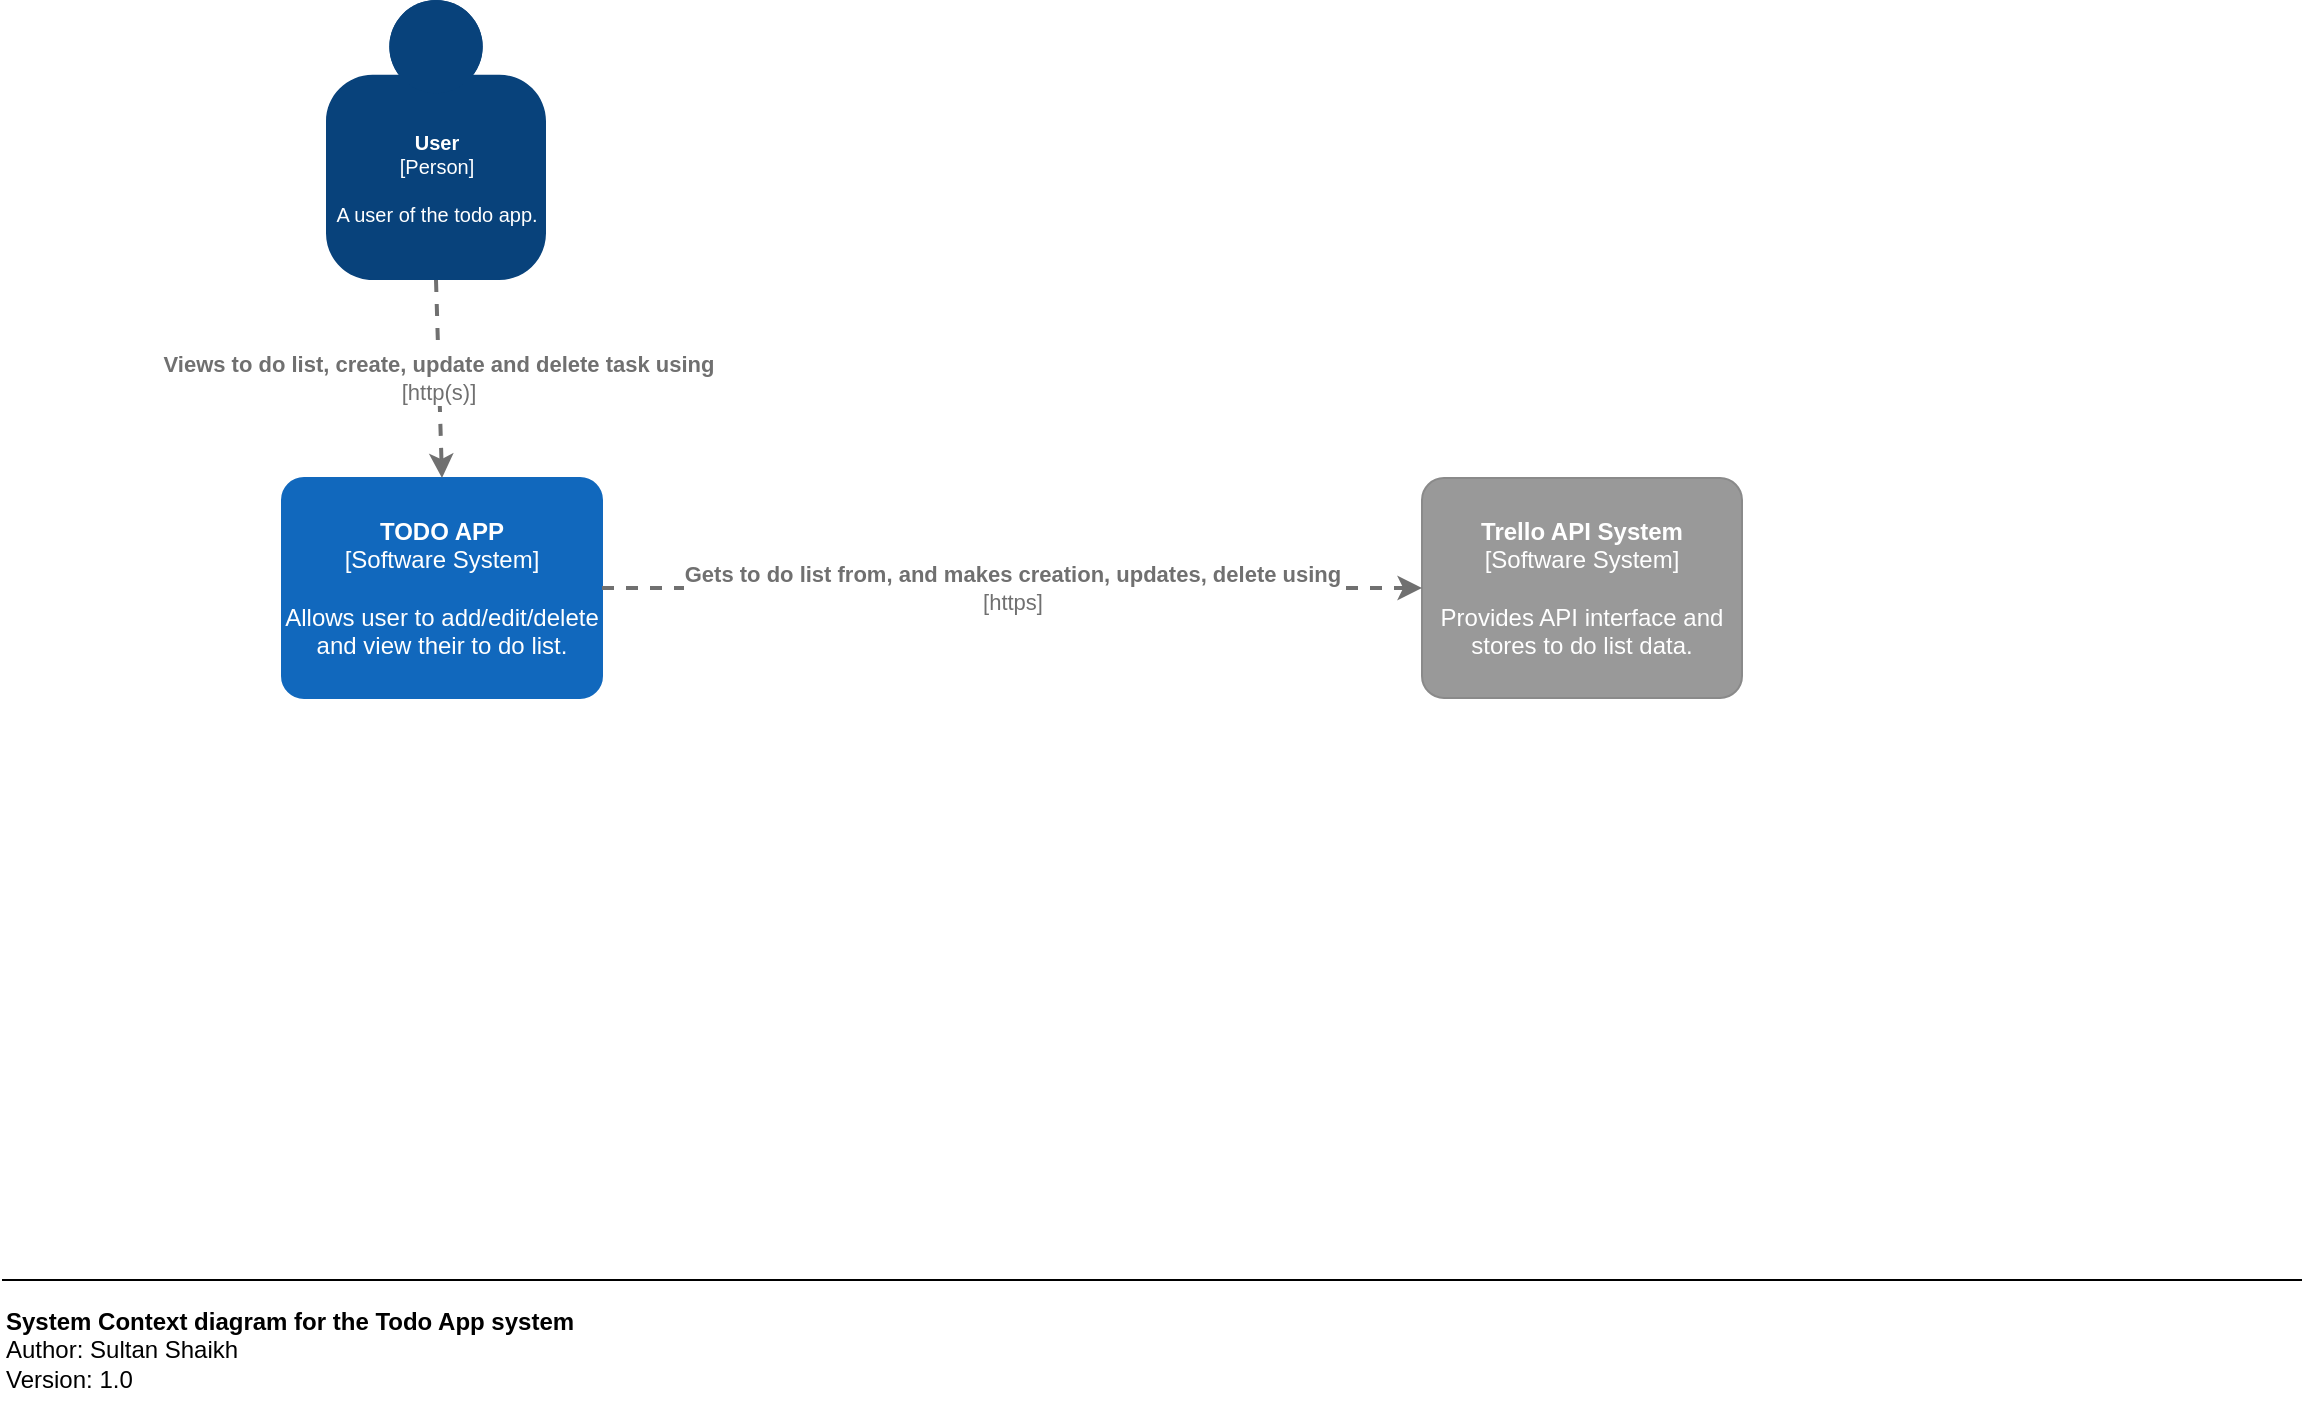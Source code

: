 <mxfile version="14.9.2" type="device" pages="3"><diagram id="kgpKYQtTHZ0yAKxKKP6v" name="Level 1"><mxGraphModel dx="1422" dy="794" grid="1" gridSize="10" guides="1" tooltips="1" connect="1" arrows="1" fold="1" page="1" pageScale="1" pageWidth="1169" pageHeight="827" background="none" math="0" shadow="0"><root><mxCell id="0"/><mxCell id="1" parent="0"/><object placeholders="1" c4Name="User" c4Type="Person" c4Description="A user of the todo app." label="&lt;b style=&quot;font-size: 10px;&quot;&gt;%c4Name%&lt;/b&gt;&lt;div style=&quot;font-size: 10px;&quot;&gt;[%c4Type%]&lt;/div&gt;&lt;br style=&quot;font-size: 10px;&quot;&gt;&lt;div style=&quot;font-size: 10px;&quot;&gt;%c4Description%&lt;/div&gt;" id="WAOtAxg8hcei1gkuif1x-1"><mxCell style="html=1;dashed=0;whitespace=wrap;fillColor=#08427b;strokeColor=none;fontColor=#ffffff;shape=mxgraph.c4.person;align=center;metaEdit=1;points=[[0.5,0,0],[1,0.5,0],[1,0.75,0],[0.75,1,0],[0.5,1,0],[0.25,1,0],[0,0.75,0],[0,0.5,0]];metaData={&quot;c4Type&quot;:{&quot;editable&quot;:false}};spacing=2;fontSize=10;" parent="1" vertex="1"><mxGeometry x="172" y="120" width="110.0" height="140" as="geometry"/></mxCell></object><object placeholders="1" c4Name="TODO APP" c4Type="Software System" c4Description="Allows user to add/edit/delete and view their to do list. " label="&lt;b&gt;%c4Name%&lt;/b&gt;&lt;div&gt;[%c4Type%]&lt;/div&gt;&lt;br&gt;&lt;div&gt;%c4Description%&lt;/div&gt;" id="WAOtAxg8hcei1gkuif1x-2"><mxCell style="rounded=1;whiteSpace=wrap;html=1;labelBackgroundColor=none;fillColor=#1168BD;fontColor=#ffffff;align=center;arcSize=10;strokeColor=#1168BD;metaEdit=1;metaData={&quot;c4Type&quot;:{&quot;editable&quot;:false}};points=[[0.25,0,0],[0.5,0,0],[0.75,0,0],[1,0.25,0],[1,0.5,0],[1,0.75,0],[0.75,1,0],[0.5,1,0],[0.25,1,0],[0,0.75,0],[0,0.5,0],[0,0.25,0]];" parent="1" vertex="1"><mxGeometry x="150" y="359" width="160" height="110.0" as="geometry"/></mxCell></object><object placeholders="1" c4Name="Trello API System" c4Type="Software System" c4Description="Provides API interface and stores to do list data." label="&lt;b&gt;%c4Name%&lt;/b&gt;&lt;div&gt;[%c4Type%]&lt;/div&gt;&lt;br&gt;&lt;div&gt;%c4Description%&lt;/div&gt;" id="WAOtAxg8hcei1gkuif1x-5"><mxCell style="rounded=1;whiteSpace=wrap;html=1;labelBackgroundColor=none;fillColor=#999999;fontColor=#ffffff;align=center;arcSize=10;strokeColor=#8A8A8A;metaEdit=1;metaData={&quot;c4Type&quot;:{&quot;editable&quot;:false}};points=[[0.25,0,0],[0.5,0,0],[0.75,0,0],[1,0.25,0],[1,0.5,0],[1,0.75,0],[0.75,1,0],[0.5,1,0],[0.25,1,0],[0,0.75,0],[0,0.5,0],[0,0.25,0]];" parent="1" vertex="1"><mxGeometry x="720" y="359" width="160" height="110.0" as="geometry"/></mxCell></object><mxCell id="WAOtAxg8hcei1gkuif1x-6" value="&lt;b&gt;System Context diagram for the Todo App system&lt;/b&gt;&lt;br&gt;Author: Sultan Shaikh&lt;br&gt;Version: 1.0" style="text;html=1;strokeColor=none;fillColor=none;align=left;verticalAlign=middle;whiteSpace=wrap;rounded=0;labelBorderColor=none;" parent="1" vertex="1"><mxGeometry x="10" y="770" width="350" height="50" as="geometry"/></mxCell><mxCell id="WAOtAxg8hcei1gkuif1x-9" value="" style="endArrow=none;html=1;" parent="1" edge="1"><mxGeometry width="50" height="50" relative="1" as="geometry"><mxPoint x="1160" y="760" as="sourcePoint"/><mxPoint x="10" y="760" as="targetPoint"/></mxGeometry></mxCell><object placeholders="1" c4Type="Relationship" c4Technology="http(s)" c4Description="Views to do list, create, update and delete task using" label="&lt;div style=&quot;text-align: left&quot;&gt;&lt;div style=&quot;text-align: center&quot;&gt;&lt;b&gt;%c4Description%&lt;/b&gt;&lt;/div&gt;&lt;div style=&quot;text-align: center&quot;&gt;[%c4Technology%]&lt;/div&gt;&lt;/div&gt;" id="DfwRT9nOpPsnpvoKlz-B-1"><mxCell style="edgeStyle=none;rounded=0;html=1;entryX=0.5;entryY=0;jettySize=auto;orthogonalLoop=1;strokeColor=#707070;strokeWidth=2;fontColor=#707070;jumpStyle=none;dashed=1;metaEdit=1;metaData={&quot;c4Type&quot;:{&quot;editable&quot;:false}};exitX=0.5;exitY=1;exitDx=0;exitDy=0;exitPerimeter=0;entryDx=0;entryDy=0;entryPerimeter=0;" edge="1" parent="1" source="WAOtAxg8hcei1gkuif1x-1" target="WAOtAxg8hcei1gkuif1x-2"><mxGeometry width="160" relative="1" as="geometry"><mxPoint x="40" y="190" as="sourcePoint"/><mxPoint x="40" y="340" as="targetPoint"/></mxGeometry></mxCell></object><object placeholders="1" c4Type="Relationship" c4Technology="https" c4Description="Gets to do list from, and makes creation, updates, delete using" label="&lt;div style=&quot;text-align: left&quot;&gt;&lt;div style=&quot;text-align: center&quot;&gt;&lt;b&gt;%c4Description%&lt;/b&gt;&lt;/div&gt;&lt;div style=&quot;text-align: center&quot;&gt;[%c4Technology%]&lt;/div&gt;&lt;/div&gt;" id="DfwRT9nOpPsnpvoKlz-B-2"><mxCell style="edgeStyle=none;rounded=0;html=1;entryX=0;entryY=0.5;jettySize=auto;orthogonalLoop=1;strokeColor=#707070;strokeWidth=2;fontColor=#707070;jumpStyle=none;dashed=1;metaEdit=1;metaData={&quot;c4Type&quot;:{&quot;editable&quot;:false}};exitX=1;exitY=0.5;exitDx=0;exitDy=0;exitPerimeter=0;entryDx=0;entryDy=0;entryPerimeter=0;" edge="1" parent="1" source="WAOtAxg8hcei1gkuif1x-2" target="WAOtAxg8hcei1gkuif1x-5"><mxGeometry width="160" relative="1" as="geometry"><mxPoint x="690" y="570" as="sourcePoint"/><mxPoint x="850" y="570" as="targetPoint"/></mxGeometry></mxCell></object></root></mxGraphModel></diagram><diagram name="Level 2" id="pra2IygcPxXeJhv0yBcj"><mxGraphModel dx="1422" dy="794" grid="1" gridSize="10" guides="1" tooltips="1" connect="1" arrows="1" fold="1" page="1" pageScale="1" pageWidth="1169" pageHeight="827" background="none" math="0" shadow="0"><root><mxCell id="qCKUVwhiEDWnvK52ocBu-0"/><mxCell id="qCKUVwhiEDWnvK52ocBu-1" parent="qCKUVwhiEDWnvK52ocBu-0"/><object placeholders="1" c4Name="User" c4Type="Person" c4Description="A user of the todo app." label="&lt;b style=&quot;font-size: 10px;&quot;&gt;%c4Name%&lt;/b&gt;&lt;div style=&quot;font-size: 10px;&quot;&gt;[%c4Type%]&lt;/div&gt;&lt;br style=&quot;font-size: 10px;&quot;&gt;&lt;div style=&quot;font-size: 10px;&quot;&gt;%c4Description%&lt;/div&gt;" id="qCKUVwhiEDWnvK52ocBu-3"><mxCell style="html=1;dashed=0;whitespace=wrap;fillColor=#08427b;strokeColor=none;fontColor=#ffffff;shape=mxgraph.c4.person;align=center;metaEdit=1;points=[[0.5,0,0],[1,0.5,0],[1,0.75,0],[0.75,1,0],[0.5,1,0],[0.25,1,0],[0,0.75,0],[0,0.5,0]];metaData={&quot;c4Type&quot;:{&quot;editable&quot;:false}};spacing=2;fontSize=10;" parent="qCKUVwhiEDWnvK52ocBu-1" vertex="1"><mxGeometry x="255" y="20" width="110.0" height="140" as="geometry"/></mxCell></object><object placeholders="1" c4Name="Trello API System" c4Type="Software System" c4Description="Provides API interface and stores to do list data." label="&lt;b&gt;%c4Name%&lt;/b&gt;&lt;div&gt;[%c4Type%]&lt;/div&gt;&lt;br&gt;&lt;div&gt;%c4Description%&lt;/div&gt;" id="qCKUVwhiEDWnvK52ocBu-5"><mxCell style="rounded=1;whiteSpace=wrap;html=1;labelBackgroundColor=none;fillColor=#999999;fontColor=#ffffff;align=center;arcSize=10;strokeColor=#8A8A8A;metaEdit=1;metaData={&quot;c4Type&quot;:{&quot;editable&quot;:false}};points=[[0.25,0,0],[0.5,0,0],[0.75,0,0],[1,0.25,0],[1,0.5,0],[1,0.75,0],[0.75,1,0],[0.5,1,0],[0.25,1,0],[0,0.75,0],[0,0.5,0],[0,0.25,0]];" parent="qCKUVwhiEDWnvK52ocBu-1" vertex="1"><mxGeometry x="680" y="620" width="180" height="110" as="geometry"/></mxCell></object><mxCell id="qCKUVwhiEDWnvK52ocBu-6" value="&lt;b&gt;Container diagram for the Todo App system&lt;/b&gt;&lt;br&gt;Author: Sultan Shaikh&lt;br&gt;Version: 1.0" style="text;html=1;strokeColor=none;fillColor=none;align=left;verticalAlign=middle;whiteSpace=wrap;rounded=0;labelBorderColor=none;" parent="qCKUVwhiEDWnvK52ocBu-1" vertex="1"><mxGeometry x="10" y="770" width="350" height="50" as="geometry"/></mxCell><mxCell id="qCKUVwhiEDWnvK52ocBu-7" value="" style="endArrow=none;html=1;" parent="qCKUVwhiEDWnvK52ocBu-1" edge="1"><mxGeometry width="50" height="50" relative="1" as="geometry"><mxPoint x="1160" y="760" as="sourcePoint"/><mxPoint x="10" y="760" as="targetPoint"/></mxGeometry></mxCell><object placeholders="1" c4Name="TODO APP" c4Type="ExecutionEnvironment" c4Application="Software System" label="&lt;div style=&quot;text-align: left&quot;&gt;%c4Name%&lt;/div&gt;&lt;div style=&quot;text-align: left&quot;&gt;[%c4Application%]&lt;/div&gt;" id="3Kc8K5e8Q_kUzzw1L9Vd-0"><mxCell style="rounded=1;whiteSpace=wrap;html=1;labelBackgroundColor=none;fillColor=#ffffff;fontColor=#000000;align=left;arcSize=5;strokeColor=#000000;verticalAlign=bottom;metaEdit=1;metaData={&quot;c4Type&quot;:{&quot;editable&quot;:false}};points=[[0.25,0,0],[0.5,0,0],[0.75,0,0],[1,0.25,0],[1,0.5,0],[1,0.75,0],[0.75,1,0],[0.5,1,0],[0.25,1,0],[0,0.75,0],[0,0.5,0],[0,0.25,0]];dashed=1;fontSize=10;" parent="qCKUVwhiEDWnvK52ocBu-1" vertex="1"><mxGeometry x="200" y="265" width="690" height="320" as="geometry"/></mxCell></object><object placeholders="1" c4Name="Web Application" c4Type="Container" c4Technology="Python and Flask" c4Description="Provides all of the todo functionality to users via their web browser." label="&lt;b&gt;%c4Name%&lt;/b&gt;&lt;div&gt;[%c4Type%: %c4Technology%]&lt;/div&gt;&lt;br&gt;&lt;div&gt;%c4Description%&lt;/div&gt;" id="3Kc8K5e8Q_kUzzw1L9Vd-1"><mxCell style="rounded=1;whiteSpace=wrap;html=1;labelBackgroundColor=none;fillColor=#438DD5;fontColor=#ffffff;align=center;arcSize=10;strokeColor=#3C7FC0;metaEdit=1;metaData={&quot;c4Type&quot;:{&quot;editable&quot;:false}};points=[[0.25,0,0],[0.5,0,0],[0.75,0,0],[1,0.25,0],[1,0.5,0],[1,0.75,0],[0.75,1,0],[0.5,1,0],[0.25,1,0],[0,0.75,0],[0,0.5,0],[0,0.25,0]];dashed=1;fontSize=10;" parent="qCKUVwhiEDWnvK52ocBu-1" vertex="1"><mxGeometry x="700" y="370" width="160" height="110.0" as="geometry"/></mxCell></object><object placeholders="1" c4Type="Relationship" c4Technology="JSON/HTTPS" c4Description="Makes API calls to" label="&lt;div style=&quot;text-align: left&quot;&gt;&lt;div style=&quot;text-align: center&quot;&gt;&lt;b&gt;%c4Description%&lt;/b&gt;&lt;/div&gt;&lt;div style=&quot;text-align: center&quot;&gt;[%c4Technology%]&lt;/div&gt;&lt;/div&gt;" id="3Kc8K5e8Q_kUzzw1L9Vd-3"><mxCell style="edgeStyle=none;rounded=0;html=1;entryX=0.556;entryY=-0.036;jettySize=auto;orthogonalLoop=1;strokeColor=#707070;strokeWidth=2;fontColor=#707070;jumpStyle=none;dashed=1;metaEdit=1;metaData={&quot;c4Type&quot;:{&quot;editable&quot;:false}};fontSize=10;entryDx=0;entryDy=0;entryPerimeter=0;exitX=0.5;exitY=1;exitDx=0;exitDy=0;exitPerimeter=0;" parent="qCKUVwhiEDWnvK52ocBu-1" source="3Kc8K5e8Q_kUzzw1L9Vd-1" target="qCKUVwhiEDWnvK52ocBu-5" edge="1"><mxGeometry width="160" relative="1" as="geometry"><mxPoint x="960" y="570" as="sourcePoint"/><mxPoint x="710" y="420" as="targetPoint"/></mxGeometry></mxCell></object><object placeholders="1" c4Type="Relationship" c4Technology="javscript/html/http" c4Description="Visits using http(s) to view to do list, create, update and delete task using" label="&lt;div style=&quot;text-align: left&quot;&gt;&lt;div style=&quot;text-align: center&quot;&gt;&lt;b&gt;%c4Description%&lt;/b&gt;&lt;/div&gt;&lt;div style=&quot;text-align: center&quot;&gt;[%c4Technology%]&lt;/div&gt;&lt;/div&gt;" id="3Kc8K5e8Q_kUzzw1L9Vd-4"><mxCell style="edgeStyle=none;rounded=0;html=1;jettySize=auto;orthogonalLoop=1;strokeColor=#707070;strokeWidth=2;fontColor=#707070;jumpStyle=none;dashed=1;metaEdit=1;metaData={&quot;c4Type&quot;:{&quot;editable&quot;:false}};fontSize=10;exitX=0.5;exitY=1;exitDx=0;exitDy=0;exitPerimeter=0;" parent="qCKUVwhiEDWnvK52ocBu-1" source="qCKUVwhiEDWnvK52ocBu-3" edge="1"><mxGeometry x="-0.474" width="160" relative="1" as="geometry"><mxPoint x="160" y="160" as="sourcePoint"/><mxPoint x="310" y="370" as="targetPoint"/><mxPoint as="offset"/></mxGeometry></mxCell></object><mxCell id="-tHGpm1AFyPbBvP7RFzu-4" style="edgeStyle=orthogonalEdgeStyle;rounded=0;orthogonalLoop=1;jettySize=auto;html=1;fontSize=10;entryX=0;entryY=0.5;entryDx=0;entryDy=0;entryPerimeter=0;" parent="qCKUVwhiEDWnvK52ocBu-1" source="-tHGpm1AFyPbBvP7RFzu-2" target="-tHGpm1AFyPbBvP7RFzu-3" edge="1"><mxGeometry relative="1" as="geometry"/></mxCell><object placeholders="1" c4Name="Web Server" c4Type="Container" c4Technology="gunicorn" c4Description="Provides entry point to the software system and provides communication path to our application" label="&lt;b&gt;%c4Name%&lt;/b&gt;&lt;div&gt;[%c4Type%: %c4Technology%]&lt;/div&gt;&lt;br&gt;&lt;div&gt;%c4Description%&lt;/div&gt;" id="-tHGpm1AFyPbBvP7RFzu-2"><mxCell style="rounded=1;whiteSpace=wrap;html=1;labelBackgroundColor=none;fillColor=#438DD5;fontColor=#ffffff;align=center;arcSize=10;strokeColor=#3C7FC0;metaEdit=1;metaData={&quot;c4Type&quot;:{&quot;editable&quot;:false}};points=[[0.25,0,0],[0.5,0,0],[0.75,0,0],[1,0.25,0],[1,0.5,0],[1,0.75,0],[0.75,1,0],[0.5,1,0],[0.25,1,0],[0,0.75,0],[0,0.5,0],[0,0.25,0]];dashed=1;fontSize=10;" parent="qCKUVwhiEDWnvK52ocBu-1" vertex="1"><mxGeometry x="230" y="370" width="160" height="110.0" as="geometry"/></mxCell></object><object placeholders="1" c4Name="Flask Application" c4Type="Container" c4Technology="Python and Flask" c4Description="Accepts incoming requests from gunicorn, routes them to our application based on requests." label="&lt;b&gt;%c4Name%&lt;/b&gt;&lt;div&gt;[%c4Type%: %c4Technology%]&lt;/div&gt;&lt;br&gt;&lt;div&gt;%c4Description%&lt;/div&gt;" id="-tHGpm1AFyPbBvP7RFzu-3"><mxCell style="rounded=1;whiteSpace=wrap;html=1;labelBackgroundColor=none;fillColor=#438DD5;fontColor=#ffffff;align=center;arcSize=10;strokeColor=#3C7FC0;metaEdit=1;metaData={&quot;c4Type&quot;:{&quot;editable&quot;:false}};points=[[0.25,0,0],[0.5,0,0],[0.75,0,0],[1,0.25,0],[1,0.5,0],[1,0.75,0],[0.75,1,0],[0.5,1,0],[0.25,1,0],[0,0.75,0],[0,0.5,0],[0,0.25,0]];dashed=1;fontSize=10;" parent="qCKUVwhiEDWnvK52ocBu-1" vertex="1"><mxGeometry x="480" y="370" width="160" height="110.0" as="geometry"/></mxCell></object><mxCell id="XOsEtIIdWXGhhyPYdD_M-1" style="edgeStyle=orthogonalEdgeStyle;rounded=0;orthogonalLoop=1;jettySize=auto;html=1;fontSize=10;entryX=0;entryY=0.5;entryDx=0;entryDy=0;entryPerimeter=0;exitX=1;exitY=0.5;exitDx=0;exitDy=0;exitPerimeter=0;" edge="1" parent="qCKUVwhiEDWnvK52ocBu-1" source="-tHGpm1AFyPbBvP7RFzu-3" target="3Kc8K5e8Q_kUzzw1L9Vd-1"><mxGeometry relative="1" as="geometry"><mxPoint x="400" y="435" as="sourcePoint"/><mxPoint x="490" y="435" as="targetPoint"/></mxGeometry></mxCell></root></mxGraphModel></diagram><diagram name="Level 3" id="dr-oWkv3M7rmclIw1AwC"><mxGraphModel dx="1422" dy="794" grid="1" gridSize="10" guides="1" tooltips="1" connect="1" arrows="1" fold="1" page="1" pageScale="1" pageWidth="1169" pageHeight="827" background="none" math="0" shadow="0"><root><mxCell id="jwTquMp9yy_VFZEgMEk8-0"/><mxCell id="jwTquMp9yy_VFZEgMEk8-1" parent="jwTquMp9yy_VFZEgMEk8-0"/><object placeholders="1" c4Name="User" c4Type="Person" c4Description="A user of the todo app." label="&lt;b style=&quot;font-size: 10px;&quot;&gt;%c4Name%&lt;/b&gt;&lt;div style=&quot;font-size: 10px;&quot;&gt;[%c4Type%]&lt;/div&gt;&lt;br style=&quot;font-size: 10px;&quot;&gt;&lt;div style=&quot;font-size: 10px;&quot;&gt;%c4Description%&lt;/div&gt;" id="jwTquMp9yy_VFZEgMEk8-2"><mxCell style="html=1;dashed=0;whitespace=wrap;fillColor=#08427b;strokeColor=none;fontColor=#ffffff;shape=mxgraph.c4.person;align=center;metaEdit=1;points=[[0.5,0,0],[1,0.5,0],[1,0.75,0],[0.75,1,0],[0.5,1,0],[0.25,1,0],[0,0.75,0],[0,0.5,0]];metaData={&quot;c4Type&quot;:{&quot;editable&quot;:false}};spacing=2;fontSize=10;" parent="jwTquMp9yy_VFZEgMEk8-1" vertex="1"><mxGeometry x="410" y="40" width="110.0" height="140" as="geometry"/></mxCell></object><object placeholders="1" c4Name="Trello API System" c4Type="Software System" c4Description="Provides API interface and stores to do list data." label="&lt;b&gt;%c4Name%&lt;/b&gt;&lt;div&gt;[%c4Type%]&lt;/div&gt;&lt;br&gt;&lt;div&gt;%c4Description%&lt;/div&gt;" id="jwTquMp9yy_VFZEgMEk8-3"><mxCell style="rounded=1;whiteSpace=wrap;html=1;labelBackgroundColor=none;fillColor=#999999;fontColor=#ffffff;align=center;arcSize=10;strokeColor=#8A8A8A;metaEdit=1;metaData={&quot;c4Type&quot;:{&quot;editable&quot;:false}};points=[[0.25,0,0],[0.5,0,0],[0.75,0,0],[1,0.25,0],[1,0.5,0],[1,0.75,0],[0.75,1,0],[0.5,1,0],[0.25,1,0],[0,0.75,0],[0,0.5,0],[0,0.25,0]];" parent="jwTquMp9yy_VFZEgMEk8-1" vertex="1"><mxGeometry x="470" y="610" width="160" height="110.0" as="geometry"/></mxCell></object><mxCell id="jwTquMp9yy_VFZEgMEk8-4" value="&lt;b&gt;Component diagram for the Todo App system - Web Application&amp;nbsp;&lt;/b&gt;&lt;br&gt;Author: Sultan Shaikh&lt;br&gt;Version: 1.0" style="text;html=1;strokeColor=none;fillColor=none;align=left;verticalAlign=middle;whiteSpace=wrap;rounded=0;labelBorderColor=none;" parent="jwTquMp9yy_VFZEgMEk8-1" vertex="1"><mxGeometry x="10" y="770" width="390" height="50" as="geometry"/></mxCell><mxCell id="jwTquMp9yy_VFZEgMEk8-5" value="" style="endArrow=none;html=1;" parent="jwTquMp9yy_VFZEgMEk8-1" edge="1"><mxGeometry width="50" height="50" relative="1" as="geometry"><mxPoint x="1160" y="760" as="sourcePoint"/><mxPoint x="10" y="760" as="targetPoint"/></mxGeometry></mxCell><object placeholders="1" c4Name="Web Application" c4Type="ExecutionEnvironment" c4Application="Component" label="&lt;div style=&quot;text-align: left&quot;&gt;%c4Name%&lt;/div&gt;&lt;div style=&quot;text-align: left&quot;&gt;[%c4Application%]&lt;/div&gt;" id="jwTquMp9yy_VFZEgMEk8-6"><mxCell style="rounded=1;whiteSpace=wrap;html=1;labelBackgroundColor=none;fillColor=#ffffff;fontColor=#000000;align=left;arcSize=5;strokeColor=#000000;verticalAlign=bottom;metaEdit=1;metaData={&quot;c4Type&quot;:{&quot;editable&quot;:false}};points=[[0.25,0,0],[0.5,0,0],[0.75,0,0],[1,0.25,0],[1,0.5,0],[1,0.75,0],[0.75,1,0],[0.5,1,0],[0.25,1,0],[0,0.75,0],[0,0.5,0],[0,0.25,0]];dashed=1;fontSize=10;" parent="jwTquMp9yy_VFZEgMEk8-1" vertex="1"><mxGeometry x="40" y="265" width="1080" height="320" as="geometry"/></mxCell></object><object placeholders="1" c4Type="Relationship" c4Technology="JSON/HTTPS" c4Description="Makes API calls to" label="&lt;div style=&quot;text-align: left&quot;&gt;&lt;div style=&quot;text-align: center&quot;&gt;&lt;b&gt;%c4Description%&lt;/b&gt;&lt;/div&gt;&lt;div style=&quot;text-align: center&quot;&gt;[%c4Technology%]&lt;/div&gt;&lt;/div&gt;" id="jwTquMp9yy_VFZEgMEk8-8"><mxCell style="edgeStyle=none;rounded=0;html=1;entryX=0.5;entryY=0;jettySize=auto;orthogonalLoop=1;strokeColor=#707070;strokeWidth=2;fontColor=#707070;jumpStyle=none;dashed=1;metaEdit=1;metaData={&quot;c4Type&quot;:{&quot;editable&quot;:false}};fontSize=10;entryDx=0;entryDy=0;entryPerimeter=0;exitX=0.5;exitY=1;exitDx=0;exitDy=0;exitPerimeter=0;" parent="jwTquMp9yy_VFZEgMEk8-1" source="jwTquMp9yy_VFZEgMEk8-10" target="jwTquMp9yy_VFZEgMEk8-3" edge="1"><mxGeometry width="160" relative="1" as="geometry"><mxPoint x="550" y="420" as="sourcePoint"/><mxPoint x="710" y="420" as="targetPoint"/></mxGeometry></mxCell></object><object placeholders="1" c4Type="Relationship" c4Technology="html/http" c4Description="Create" label="&lt;div style=&quot;text-align: left&quot;&gt;&lt;div style=&quot;text-align: center&quot;&gt;&lt;b&gt;%c4Description%&lt;/b&gt;&lt;/div&gt;&lt;div style=&quot;text-align: center&quot;&gt;[%c4Technology%]&lt;/div&gt;&lt;/div&gt;" id="jwTquMp9yy_VFZEgMEk8-9"><mxCell style="edgeStyle=none;rounded=0;html=1;jettySize=auto;orthogonalLoop=1;strokeColor=#707070;strokeWidth=2;fontColor=#707070;jumpStyle=none;dashed=1;metaEdit=1;metaData={&quot;c4Type&quot;:{&quot;editable&quot;:false}};fontSize=10;exitX=0.5;exitY=1;exitDx=0;exitDy=0;exitPerimeter=0;entryX=0.75;entryY=0;entryDx=0;entryDy=0;entryPerimeter=0;" parent="jwTquMp9yy_VFZEgMEk8-1" source="jwTquMp9yy_VFZEgMEk8-2" target="jwTquMp9yy_VFZEgMEk8-10" edge="1"><mxGeometry x="-0.474" width="160" relative="1" as="geometry"><mxPoint x="160" y="160" as="sourcePoint"/><mxPoint x="465" y="370" as="targetPoint"/><mxPoint as="offset"/></mxGeometry></mxCell></object><object placeholders="1" c4Name="Create Task" c4Type="Component" c4Technology="PYTHON/FLASK" c4Description="Provides user the ability to create new task" label="&lt;b&gt;%c4Name%&lt;/b&gt;&lt;div&gt;[%c4Type%: %c4Technology%]&lt;/div&gt;&lt;br&gt;&lt;div&gt;%c4Description%&lt;/div&gt;" id="jwTquMp9yy_VFZEgMEk8-10"><mxCell style="rounded=1;whiteSpace=wrap;html=1;labelBackgroundColor=none;fillColor=#85BBF0;fontColor=#ffffff;align=center;arcSize=10;strokeColor=#78A8D8;metaEdit=1;metaData={&quot;c4Type&quot;:{&quot;editable&quot;:false}};points=[[0.25,0,0],[0.5,0,0],[0.75,0,0],[1,0.25,0],[1,0.5,0],[1,0.75,0],[0.75,1,0],[0.5,1,0],[0.25,1,0],[0,0.75,0],[0,0.5,0],[0,0.25,0]];dashed=1;fontSize=10;" parent="jwTquMp9yy_VFZEgMEk8-1" vertex="1"><mxGeometry x="230" y="290" width="160" height="110.0" as="geometry"/></mxCell></object><object placeholders="1" c4Name="Update Task" c4Type="Component" c4Technology="PYTHON/FLASK" c4Description="Provides user the ability to update new task" label="&lt;b&gt;%c4Name%&lt;/b&gt;&lt;div&gt;[%c4Type%: %c4Technology%]&lt;/div&gt;&lt;br&gt;&lt;div&gt;%c4Description%&lt;/div&gt;" id="jwTquMp9yy_VFZEgMEk8-11"><mxCell style="rounded=1;whiteSpace=wrap;html=1;labelBackgroundColor=none;fillColor=#85BBF0;fontColor=#ffffff;align=center;arcSize=10;strokeColor=#78A8D8;metaEdit=1;metaData={&quot;c4Type&quot;:{&quot;editable&quot;:false}};points=[[0.25,0,0],[0.5,0,0],[0.75,0,0],[1,0.25,0],[1,0.5,0],[1,0.75,0],[0.75,1,0],[0.5,1,0],[0.25,1,0],[0,0.75,0],[0,0.5,0],[0,0.25,0]];dashed=1;fontSize=10;" parent="jwTquMp9yy_VFZEgMEk8-1" vertex="1"><mxGeometry x="470" y="289" width="160" height="110.0" as="geometry"/></mxCell></object><object placeholders="1" c4Name="Delete Task" c4Type="Component" c4Technology="PYTHON/FLASK" c4Description="Provides user the ability to delete new task" label="&lt;b&gt;%c4Name%&lt;/b&gt;&lt;div&gt;[%c4Type%: %c4Technology%]&lt;/div&gt;&lt;br&gt;&lt;div&gt;%c4Description%&lt;/div&gt;" id="jwTquMp9yy_VFZEgMEk8-12"><mxCell style="rounded=1;whiteSpace=wrap;html=1;labelBackgroundColor=none;fillColor=#85BBF0;fontColor=#ffffff;align=center;arcSize=10;strokeColor=#78A8D8;metaEdit=1;metaData={&quot;c4Type&quot;:{&quot;editable&quot;:false}};points=[[0.25,0,0],[0.5,0,0],[0.75,0,0],[1,0.25,0],[1,0.5,0],[1,0.75,0],[0.75,1,0],[0.5,1,0],[0.25,1,0],[0,0.75,0],[0,0.5,0],[0,0.25,0]];dashed=1;fontSize=10;" parent="jwTquMp9yy_VFZEgMEk8-1" vertex="1"><mxGeometry x="710" y="290" width="160" height="110.0" as="geometry"/></mxCell></object><object placeholders="1" c4Type="Relationship" c4Technology="html/http" c4Description="Delete" label="&lt;div style=&quot;text-align: left&quot;&gt;&lt;div style=&quot;text-align: center&quot;&gt;&lt;b&gt;%c4Description%&lt;/b&gt;&lt;/div&gt;&lt;div style=&quot;text-align: center&quot;&gt;[%c4Technology%]&lt;/div&gt;&lt;/div&gt;" id="jwTquMp9yy_VFZEgMEk8-14"><mxCell style="edgeStyle=none;rounded=0;html=1;jettySize=auto;orthogonalLoop=1;strokeColor=#707070;strokeWidth=2;fontColor=#707070;jumpStyle=none;dashed=1;metaEdit=1;metaData={&quot;c4Type&quot;:{&quot;editable&quot;:false}};fontSize=10;" parent="jwTquMp9yy_VFZEgMEk8-1" target="jwTquMp9yy_VFZEgMEk8-12" edge="1"><mxGeometry x="-0.167" width="160" relative="1" as="geometry"><mxPoint x="465" y="180" as="sourcePoint"/><mxPoint x="880" y="160" as="targetPoint"/><mxPoint as="offset"/><Array as="points"><mxPoint x="785" y="180"/></Array></mxGeometry></mxCell></object><object placeholders="1" c4Type="Relationship" c4Technology="html/http" c4Description="Update" label="&lt;div style=&quot;text-align: left&quot;&gt;&lt;div style=&quot;text-align: center&quot;&gt;&lt;b&gt;%c4Description%&lt;/b&gt;&lt;/div&gt;&lt;div style=&quot;text-align: center&quot;&gt;[%c4Technology%]&lt;/div&gt;&lt;/div&gt;" id="jwTquMp9yy_VFZEgMEk8-15"><mxCell style="edgeStyle=none;rounded=0;html=1;jettySize=auto;orthogonalLoop=1;strokeColor=#707070;strokeWidth=2;fontColor=#707070;jumpStyle=none;dashed=1;metaEdit=1;metaData={&quot;c4Type&quot;:{&quot;editable&quot;:false}};fontSize=10;entryX=0.463;entryY=-0.009;entryDx=0;entryDy=0;entryPerimeter=0;" parent="jwTquMp9yy_VFZEgMEk8-1" target="jwTquMp9yy_VFZEgMEk8-11" edge="1"><mxGeometry x="-0.474" width="160" relative="1" as="geometry"><mxPoint x="460" y="180" as="sourcePoint"/><mxPoint x="370" y="310" as="targetPoint"/><mxPoint as="offset"/></mxGeometry></mxCell></object><object placeholders="1" c4Type="Relationship" c4Technology="JSON/HTTPS" c4Description="Makes API calls to" label="&lt;div style=&quot;text-align: left&quot;&gt;&lt;div style=&quot;text-align: center&quot;&gt;&lt;b&gt;%c4Description%&lt;/b&gt;&lt;/div&gt;&lt;div style=&quot;text-align: center&quot;&gt;[%c4Technology%]&lt;/div&gt;&lt;/div&gt;" id="jwTquMp9yy_VFZEgMEk8-17"><mxCell style="edgeStyle=none;rounded=0;html=1;entryX=0.5;entryY=0;jettySize=auto;orthogonalLoop=1;strokeColor=#707070;strokeWidth=2;fontColor=#707070;jumpStyle=none;dashed=1;metaEdit=1;metaData={&quot;c4Type&quot;:{&quot;editable&quot;:false}};fontSize=10;entryDx=0;entryDy=0;entryPerimeter=0;exitX=0.5;exitY=1;exitDx=0;exitDy=0;exitPerimeter=0;" parent="jwTquMp9yy_VFZEgMEk8-1" source="jwTquMp9yy_VFZEgMEk8-11" target="jwTquMp9yy_VFZEgMEk8-3" edge="1"><mxGeometry width="160" relative="1" as="geometry"><mxPoint x="320" y="410" as="sourcePoint"/><mxPoint x="480" y="681.05" as="targetPoint"/></mxGeometry></mxCell></object><object placeholders="1" c4Type="Relationship" c4Technology="JSON/HTTPS" c4Description="Makes API calls to" label="&lt;div style=&quot;text-align: left&quot;&gt;&lt;div style=&quot;text-align: center&quot;&gt;&lt;b&gt;%c4Description%&lt;/b&gt;&lt;/div&gt;&lt;div style=&quot;text-align: center&quot;&gt;[%c4Technology%]&lt;/div&gt;&lt;/div&gt;" id="jwTquMp9yy_VFZEgMEk8-18"><mxCell style="edgeStyle=none;rounded=0;html=1;jettySize=auto;orthogonalLoop=1;strokeColor=#707070;strokeWidth=2;fontColor=#707070;jumpStyle=none;dashed=1;metaEdit=1;metaData={&quot;c4Type&quot;:{&quot;editable&quot;:false}};fontSize=10;exitX=0.5;exitY=1;exitDx=0;exitDy=0;exitPerimeter=0;" parent="jwTquMp9yy_VFZEgMEk8-1" source="jwTquMp9yy_VFZEgMEk8-12" edge="1"><mxGeometry width="160" relative="1" as="geometry"><mxPoint x="560" y="409" as="sourcePoint"/><mxPoint x="550" y="610" as="targetPoint"/></mxGeometry></mxCell></object></root></mxGraphModel></diagram></mxfile>